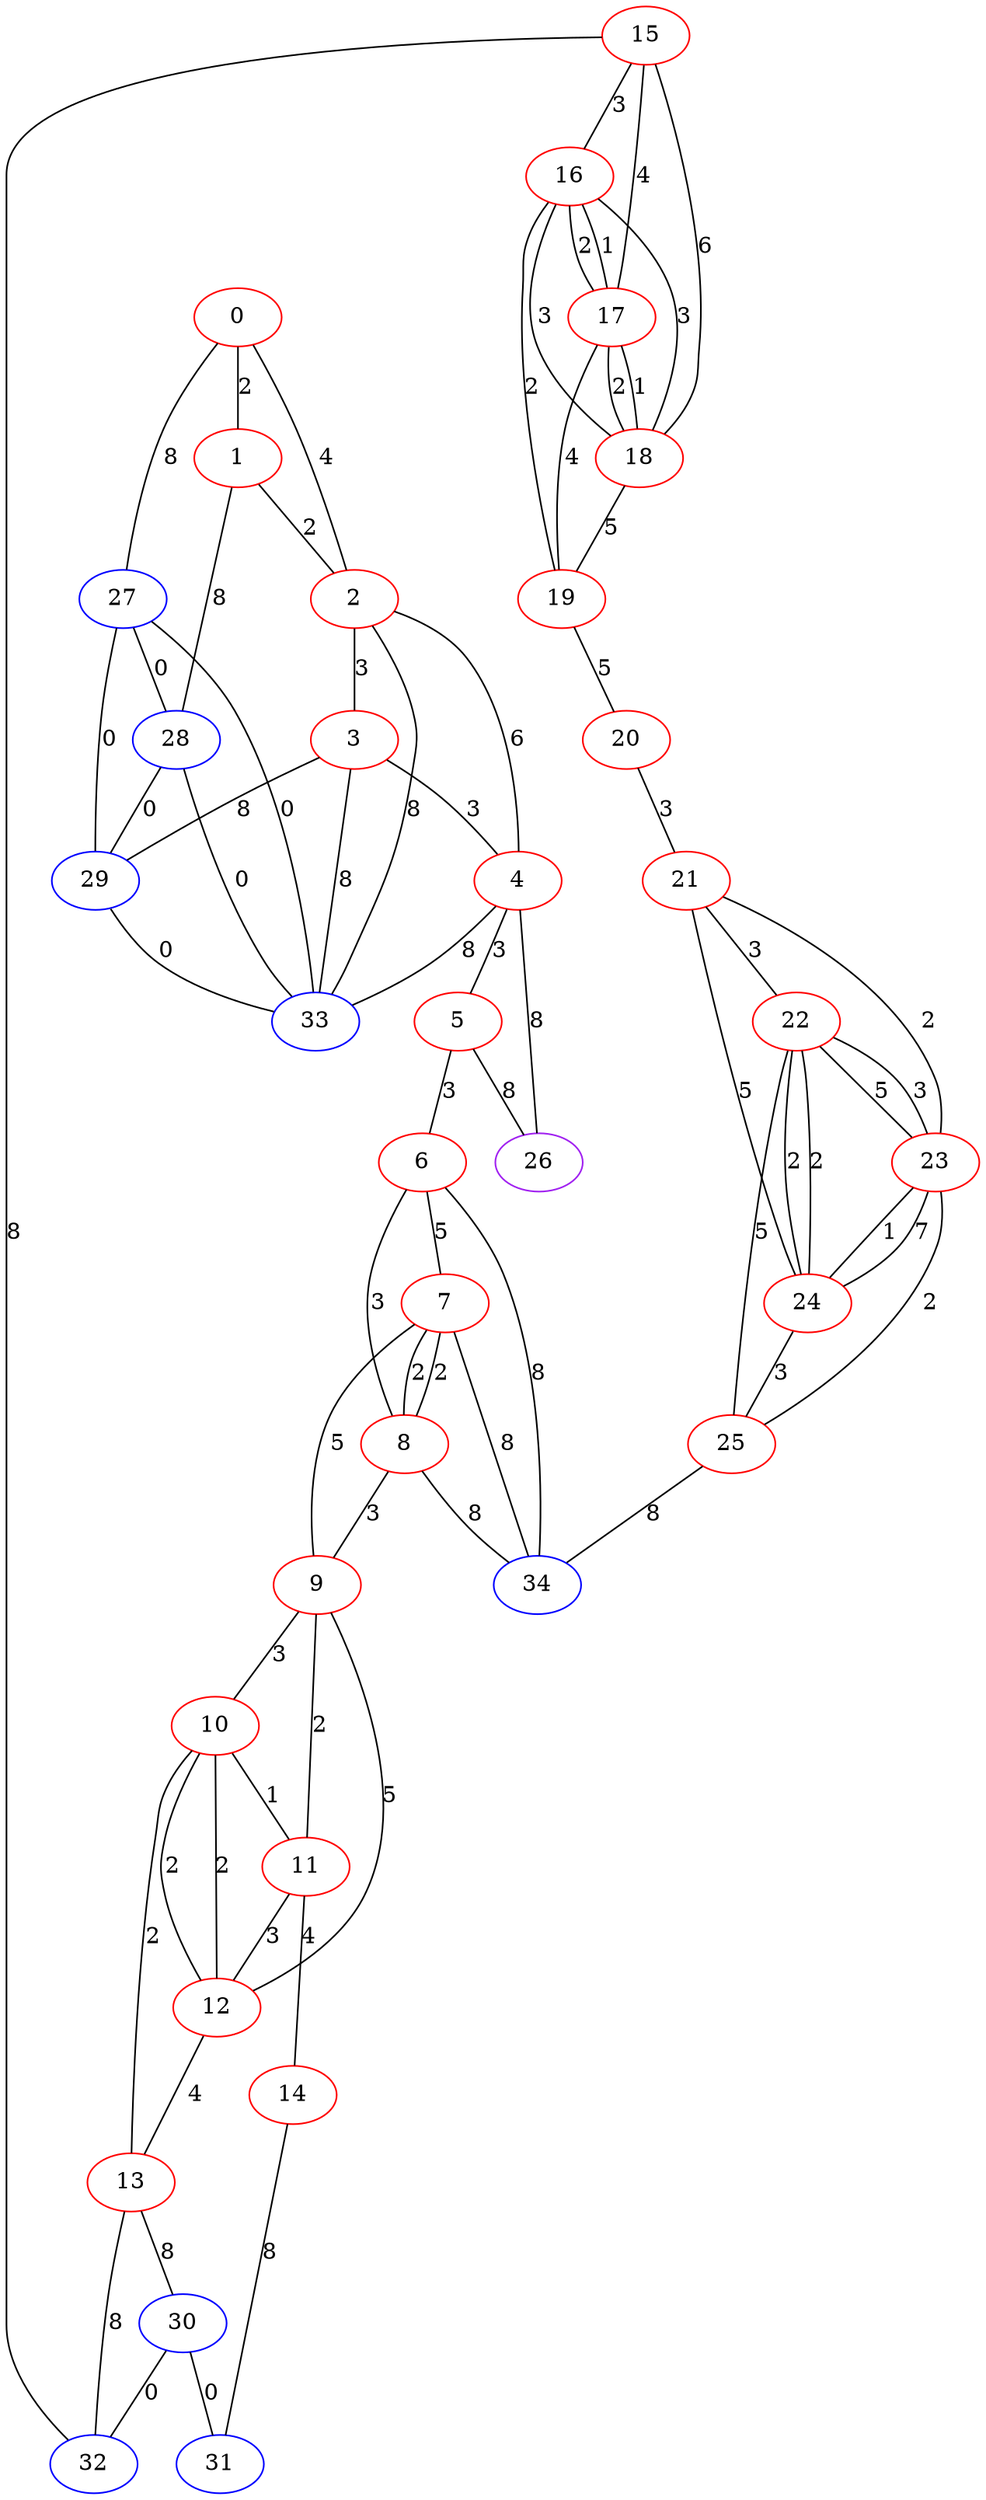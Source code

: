 graph "" {
0 [color=red, weight=1];
1 [color=red, weight=1];
2 [color=red, weight=1];
3 [color=red, weight=1];
4 [color=red, weight=1];
5 [color=red, weight=1];
6 [color=red, weight=1];
7 [color=red, weight=1];
8 [color=red, weight=1];
9 [color=red, weight=1];
10 [color=red, weight=1];
11 [color=red, weight=1];
12 [color=red, weight=1];
13 [color=red, weight=1];
14 [color=red, weight=1];
15 [color=red, weight=1];
16 [color=red, weight=1];
17 [color=red, weight=1];
18 [color=red, weight=1];
19 [color=red, weight=1];
20 [color=red, weight=1];
21 [color=red, weight=1];
22 [color=red, weight=1];
23 [color=red, weight=1];
24 [color=red, weight=1];
25 [color=red, weight=1];
26 [color=purple, weight=4];
27 [color=blue, weight=3];
28 [color=blue, weight=3];
29 [color=blue, weight=3];
30 [color=blue, weight=3];
31 [color=blue, weight=3];
32 [color=blue, weight=3];
33 [color=blue, weight=3];
34 [color=blue, weight=3];
0 -- 1  [key=0, label=2];
0 -- 2  [key=0, label=4];
0 -- 27  [key=0, label=8];
1 -- 2  [key=0, label=2];
1 -- 28  [key=0, label=8];
2 -- 3  [key=0, label=3];
2 -- 4  [key=0, label=6];
2 -- 33  [key=0, label=8];
3 -- 33  [key=0, label=8];
3 -- 4  [key=0, label=3];
3 -- 29  [key=0, label=8];
4 -- 26  [key=0, label=8];
4 -- 33  [key=0, label=8];
4 -- 5  [key=0, label=3];
5 -- 26  [key=0, label=8];
5 -- 6  [key=0, label=3];
6 -- 8  [key=0, label=3];
6 -- 34  [key=0, label=8];
6 -- 7  [key=0, label=5];
7 -- 8  [key=0, label=2];
7 -- 8  [key=1, label=2];
7 -- 9  [key=0, label=5];
7 -- 34  [key=0, label=8];
8 -- 9  [key=0, label=3];
8 -- 34  [key=0, label=8];
9 -- 10  [key=0, label=3];
9 -- 11  [key=0, label=2];
9 -- 12  [key=0, label=5];
10 -- 11  [key=0, label=1];
10 -- 12  [key=0, label=2];
10 -- 12  [key=1, label=2];
10 -- 13  [key=0, label=2];
11 -- 12  [key=0, label=3];
11 -- 14  [key=0, label=4];
12 -- 13  [key=0, label=4];
13 -- 32  [key=0, label=8];
13 -- 30  [key=0, label=8];
14 -- 31  [key=0, label=8];
15 -- 16  [key=0, label=3];
15 -- 17  [key=0, label=4];
15 -- 18  [key=0, label=6];
15 -- 32  [key=0, label=8];
16 -- 17  [key=0, label=2];
16 -- 17  [key=1, label=1];
16 -- 18  [key=0, label=3];
16 -- 18  [key=1, label=3];
16 -- 19  [key=0, label=2];
17 -- 18  [key=0, label=1];
17 -- 18  [key=1, label=2];
17 -- 19  [key=0, label=4];
18 -- 19  [key=0, label=5];
19 -- 20  [key=0, label=5];
20 -- 21  [key=0, label=3];
21 -- 24  [key=0, label=5];
21 -- 22  [key=0, label=3];
21 -- 23  [key=0, label=2];
22 -- 24  [key=0, label=2];
22 -- 24  [key=1, label=2];
22 -- 25  [key=0, label=5];
22 -- 23  [key=0, label=5];
22 -- 23  [key=1, label=3];
23 -- 24  [key=0, label=7];
23 -- 24  [key=1, label=1];
23 -- 25  [key=0, label=2];
24 -- 25  [key=0, label=3];
25 -- 34  [key=0, label=8];
27 -- 33  [key=0, label=0];
27 -- 28  [key=0, label=0];
27 -- 29  [key=0, label=0];
28 -- 33  [key=0, label=0];
28 -- 29  [key=0, label=0];
29 -- 33  [key=0, label=0];
30 -- 32  [key=0, label=0];
30 -- 31  [key=0, label=0];
}
